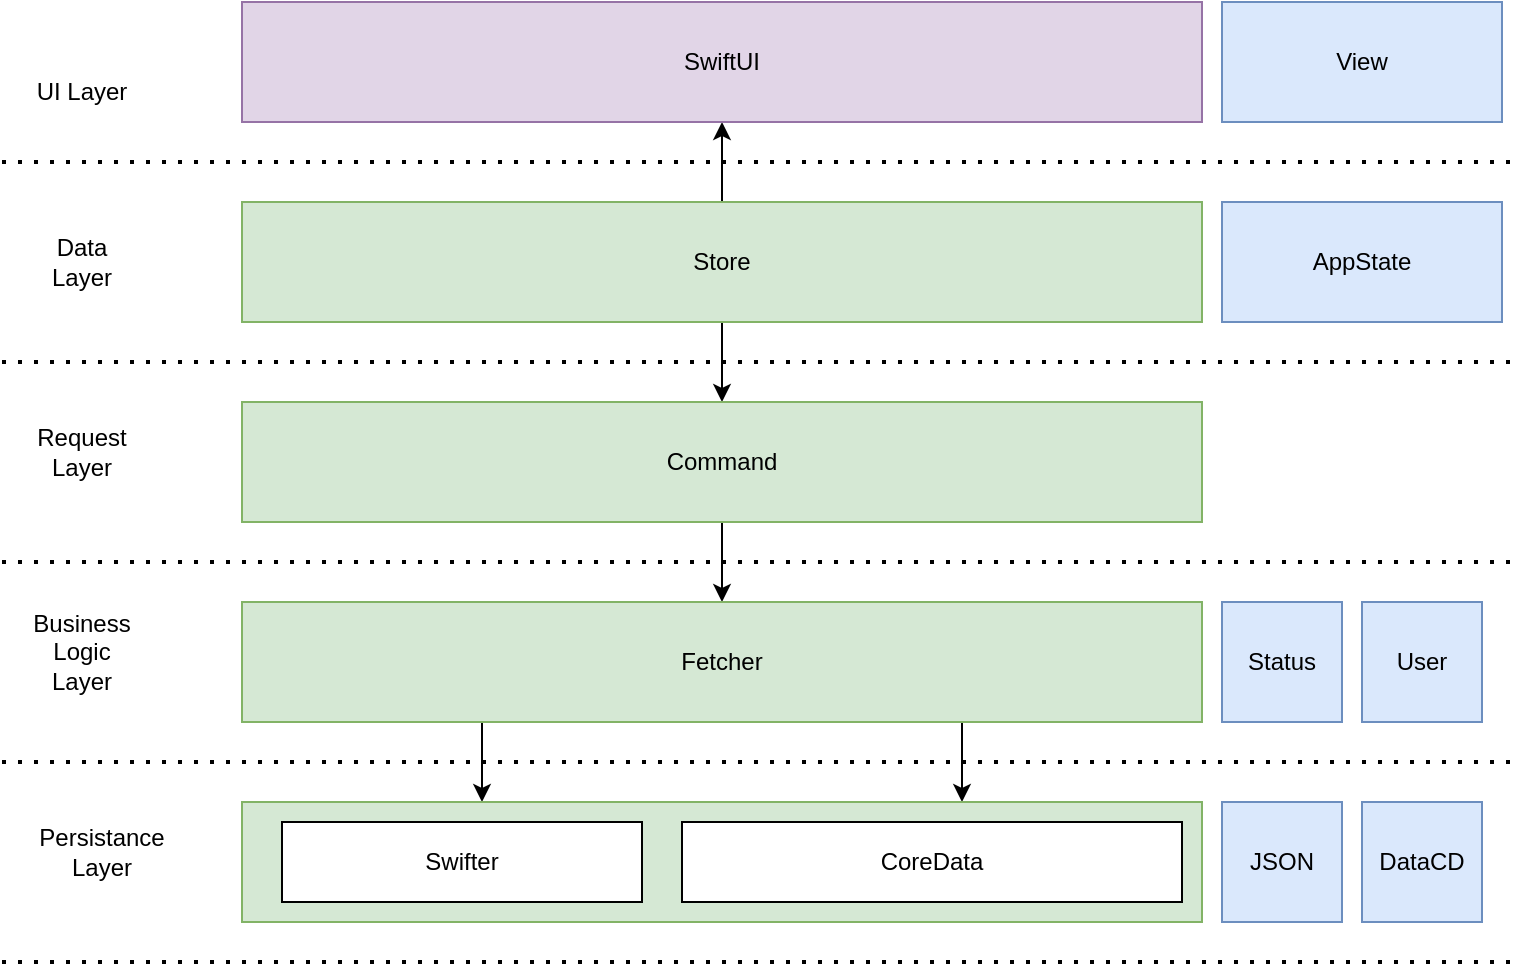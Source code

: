 <mxfile version="17.4.6" type="github">
  <diagram id="bwZXPemW-8R_fUib3kJM" name="Page-1">
    <mxGraphModel dx="1034" dy="700" grid="1" gridSize="10" guides="1" tooltips="1" connect="1" arrows="1" fold="1" page="1" pageScale="1" pageWidth="850" pageHeight="1100" math="0" shadow="0">
      <root>
        <mxCell id="0" />
        <mxCell id="1" parent="0" />
        <mxCell id="iv3q5VfyeCg5NxRUFChR-26" style="edgeStyle=orthogonalEdgeStyle;rounded=0;orthogonalLoop=1;jettySize=auto;html=1;exitX=0.5;exitY=1;exitDx=0;exitDy=0;entryX=0.5;entryY=0;entryDx=0;entryDy=0;" edge="1" parent="1" source="iv3q5VfyeCg5NxRUFChR-1" target="iv3q5VfyeCg5NxRUFChR-2">
          <mxGeometry relative="1" as="geometry" />
        </mxCell>
        <mxCell id="iv3q5VfyeCg5NxRUFChR-30" style="edgeStyle=orthogonalEdgeStyle;rounded=0;orthogonalLoop=1;jettySize=auto;html=1;exitX=0.5;exitY=0;exitDx=0;exitDy=0;entryX=0.5;entryY=1;entryDx=0;entryDy=0;" edge="1" parent="1" source="iv3q5VfyeCg5NxRUFChR-1" target="iv3q5VfyeCg5NxRUFChR-3">
          <mxGeometry relative="1" as="geometry" />
        </mxCell>
        <mxCell id="iv3q5VfyeCg5NxRUFChR-1" value="Store" style="rounded=0;whiteSpace=wrap;html=1;fillColor=#d5e8d4;strokeColor=#82b366;" vertex="1" parent="1">
          <mxGeometry x="160" y="300" width="480" height="60" as="geometry" />
        </mxCell>
        <mxCell id="iv3q5VfyeCg5NxRUFChR-27" style="edgeStyle=orthogonalEdgeStyle;rounded=0;orthogonalLoop=1;jettySize=auto;html=1;exitX=0.5;exitY=1;exitDx=0;exitDy=0;entryX=0.5;entryY=0;entryDx=0;entryDy=0;" edge="1" parent="1" source="iv3q5VfyeCg5NxRUFChR-2" target="iv3q5VfyeCg5NxRUFChR-4">
          <mxGeometry relative="1" as="geometry" />
        </mxCell>
        <mxCell id="iv3q5VfyeCg5NxRUFChR-2" value="Command" style="rounded=0;whiteSpace=wrap;html=1;fillColor=#d5e8d4;strokeColor=#82b366;" vertex="1" parent="1">
          <mxGeometry x="160" y="400" width="480" height="60" as="geometry" />
        </mxCell>
        <mxCell id="iv3q5VfyeCg5NxRUFChR-3" value="SwiftUI" style="rounded=0;whiteSpace=wrap;html=1;fillColor=#e1d5e7;strokeColor=#9673a6;" vertex="1" parent="1">
          <mxGeometry x="160" y="200" width="480" height="60" as="geometry" />
        </mxCell>
        <mxCell id="iv3q5VfyeCg5NxRUFChR-28" style="edgeStyle=orthogonalEdgeStyle;rounded=0;orthogonalLoop=1;jettySize=auto;html=1;exitX=0.25;exitY=1;exitDx=0;exitDy=0;entryX=0.25;entryY=0;entryDx=0;entryDy=0;" edge="1" parent="1" source="iv3q5VfyeCg5NxRUFChR-4" target="iv3q5VfyeCg5NxRUFChR-5">
          <mxGeometry relative="1" as="geometry" />
        </mxCell>
        <mxCell id="iv3q5VfyeCg5NxRUFChR-29" style="edgeStyle=orthogonalEdgeStyle;rounded=0;orthogonalLoop=1;jettySize=auto;html=1;exitX=0.75;exitY=1;exitDx=0;exitDy=0;entryX=0.75;entryY=0;entryDx=0;entryDy=0;" edge="1" parent="1" source="iv3q5VfyeCg5NxRUFChR-4" target="iv3q5VfyeCg5NxRUFChR-5">
          <mxGeometry relative="1" as="geometry" />
        </mxCell>
        <mxCell id="iv3q5VfyeCg5NxRUFChR-4" value="Fetcher" style="rounded=0;whiteSpace=wrap;html=1;fillColor=#d5e8d4;strokeColor=#82b366;" vertex="1" parent="1">
          <mxGeometry x="160" y="500" width="480" height="60" as="geometry" />
        </mxCell>
        <mxCell id="iv3q5VfyeCg5NxRUFChR-5" value="" style="rounded=0;whiteSpace=wrap;html=1;fillColor=#d5e8d4;strokeColor=#82b366;" vertex="1" parent="1">
          <mxGeometry x="160" y="600" width="480" height="60" as="geometry" />
        </mxCell>
        <mxCell id="iv3q5VfyeCg5NxRUFChR-7" value="CoreData" style="rounded=0;whiteSpace=wrap;html=1;" vertex="1" parent="1">
          <mxGeometry x="380" y="610" width="250" height="40" as="geometry" />
        </mxCell>
        <mxCell id="iv3q5VfyeCg5NxRUFChR-8" value="Swifter" style="rounded=0;whiteSpace=wrap;html=1;" vertex="1" parent="1">
          <mxGeometry x="180" y="610" width="180" height="40" as="geometry" />
        </mxCell>
        <mxCell id="iv3q5VfyeCg5NxRUFChR-9" value="AppState" style="rounded=0;whiteSpace=wrap;html=1;fillColor=#dae8fc;strokeColor=#6c8ebf;" vertex="1" parent="1">
          <mxGeometry x="650" y="300" width="140" height="60" as="geometry" />
        </mxCell>
        <mxCell id="iv3q5VfyeCg5NxRUFChR-11" value="" style="endArrow=none;dashed=1;html=1;dashPattern=1 3;strokeWidth=2;rounded=0;" edge="1" parent="1">
          <mxGeometry width="50" height="50" relative="1" as="geometry">
            <mxPoint x="40" y="380" as="sourcePoint" />
            <mxPoint x="800" y="380" as="targetPoint" />
          </mxGeometry>
        </mxCell>
        <mxCell id="iv3q5VfyeCg5NxRUFChR-12" value="" style="endArrow=none;dashed=1;html=1;dashPattern=1 3;strokeWidth=2;rounded=0;" edge="1" parent="1">
          <mxGeometry width="50" height="50" relative="1" as="geometry">
            <mxPoint x="40" y="280" as="sourcePoint" />
            <mxPoint x="800" y="280" as="targetPoint" />
          </mxGeometry>
        </mxCell>
        <mxCell id="iv3q5VfyeCg5NxRUFChR-13" value="" style="endArrow=none;dashed=1;html=1;dashPattern=1 3;strokeWidth=2;rounded=0;" edge="1" parent="1">
          <mxGeometry width="50" height="50" relative="1" as="geometry">
            <mxPoint x="40" y="480" as="sourcePoint" />
            <mxPoint x="800" y="480" as="targetPoint" />
          </mxGeometry>
        </mxCell>
        <mxCell id="iv3q5VfyeCg5NxRUFChR-14" value="" style="endArrow=none;dashed=1;html=1;dashPattern=1 3;strokeWidth=2;rounded=0;" edge="1" parent="1">
          <mxGeometry width="50" height="50" relative="1" as="geometry">
            <mxPoint x="40" y="580" as="sourcePoint" />
            <mxPoint x="800" y="580" as="targetPoint" />
          </mxGeometry>
        </mxCell>
        <mxCell id="iv3q5VfyeCg5NxRUFChR-15" value="Data Layer" style="text;html=1;strokeColor=none;fillColor=none;align=center;verticalAlign=middle;whiteSpace=wrap;rounded=0;" vertex="1" parent="1">
          <mxGeometry x="50" y="315" width="60" height="30" as="geometry" />
        </mxCell>
        <mxCell id="iv3q5VfyeCg5NxRUFChR-16" value="" style="endArrow=none;dashed=1;html=1;dashPattern=1 3;strokeWidth=2;rounded=0;" edge="1" parent="1">
          <mxGeometry width="50" height="50" relative="1" as="geometry">
            <mxPoint x="40" y="680" as="sourcePoint" />
            <mxPoint x="800" y="680" as="targetPoint" />
          </mxGeometry>
        </mxCell>
        <mxCell id="iv3q5VfyeCg5NxRUFChR-17" value="Persistance&lt;br&gt;Layer" style="text;html=1;strokeColor=none;fillColor=none;align=center;verticalAlign=middle;whiteSpace=wrap;rounded=0;" vertex="1" parent="1">
          <mxGeometry x="60" y="610" width="60" height="30" as="geometry" />
        </mxCell>
        <mxCell id="iv3q5VfyeCg5NxRUFChR-18" value="Business Logic Layer" style="text;html=1;strokeColor=none;fillColor=none;align=center;verticalAlign=middle;whiteSpace=wrap;rounded=0;" vertex="1" parent="1">
          <mxGeometry x="50" y="510" width="60" height="30" as="geometry" />
        </mxCell>
        <mxCell id="iv3q5VfyeCg5NxRUFChR-19" value="Status" style="rounded=0;whiteSpace=wrap;html=1;fillColor=#dae8fc;strokeColor=#6c8ebf;" vertex="1" parent="1">
          <mxGeometry x="650" y="500" width="60" height="60" as="geometry" />
        </mxCell>
        <mxCell id="iv3q5VfyeCg5NxRUFChR-20" value="User" style="rounded=0;whiteSpace=wrap;html=1;fillColor=#dae8fc;strokeColor=#6c8ebf;" vertex="1" parent="1">
          <mxGeometry x="720" y="500" width="60" height="60" as="geometry" />
        </mxCell>
        <mxCell id="iv3q5VfyeCg5NxRUFChR-21" value="JSON" style="rounded=0;whiteSpace=wrap;html=1;fillColor=#dae8fc;strokeColor=#6c8ebf;" vertex="1" parent="1">
          <mxGeometry x="650" y="600" width="60" height="60" as="geometry" />
        </mxCell>
        <mxCell id="iv3q5VfyeCg5NxRUFChR-22" value="DataCD" style="rounded=0;whiteSpace=wrap;html=1;fillColor=#dae8fc;strokeColor=#6c8ebf;" vertex="1" parent="1">
          <mxGeometry x="720" y="600" width="60" height="60" as="geometry" />
        </mxCell>
        <mxCell id="iv3q5VfyeCg5NxRUFChR-23" value="Request Layer" style="text;html=1;strokeColor=none;fillColor=none;align=center;verticalAlign=middle;whiteSpace=wrap;rounded=0;" vertex="1" parent="1">
          <mxGeometry x="50" y="410" width="60" height="30" as="geometry" />
        </mxCell>
        <mxCell id="iv3q5VfyeCg5NxRUFChR-24" value="UI Layer" style="text;html=1;strokeColor=none;fillColor=none;align=center;verticalAlign=middle;whiteSpace=wrap;rounded=0;" vertex="1" parent="1">
          <mxGeometry x="50" y="230" width="60" height="30" as="geometry" />
        </mxCell>
        <mxCell id="iv3q5VfyeCg5NxRUFChR-31" value="View" style="rounded=0;whiteSpace=wrap;html=1;fillColor=#dae8fc;strokeColor=#6c8ebf;" vertex="1" parent="1">
          <mxGeometry x="650" y="200" width="140" height="60" as="geometry" />
        </mxCell>
      </root>
    </mxGraphModel>
  </diagram>
</mxfile>
